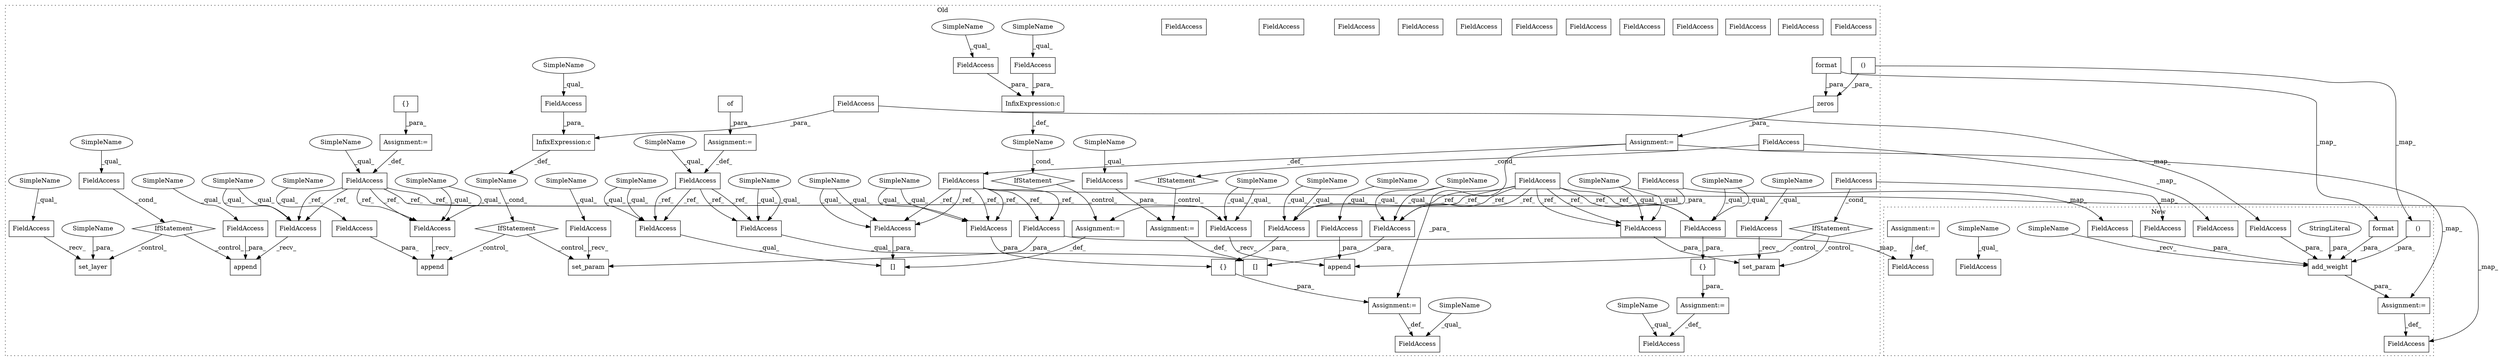 digraph G {
subgraph cluster0 {
1 [label="append" a="32" s="2647,2672" l="7,1" shape="box"];
3 [label="{}" a="4" s="2545" l="2" shape="box"];
4 [label="FieldAccess" a="22" s="2629" l="17" shape="box"];
5 [label="FieldAccess" a="22" s="2654" l="18" shape="box"];
6 [label="FieldAccess" a="22" s="3166" l="17" shape="box"];
9 [label="FieldAccess" a="22" s="2510" l="17" shape="box"];
10 [label="FieldAccess" a="22" s="2774" l="17" shape="box"];
11 [label="FieldAccess" a="22" s="2943" l="25" shape="box"];
12 [label="FieldAccess" a="22" s="2918" l="17" shape="box"];
13 [label="FieldAccess" a="22" s="2188" l="6" shape="box"];
14 [label="{}" a="4" s="2490,2497" l="1,1" shape="box"];
15 [label="FieldAccess" a="22" s="2614" l="6" shape="box"];
16 [label="FieldAccess" a="22" s="2450" l="22" shape="box"];
17 [label="FieldAccess" a="22" s="2585" l="18" shape="box"];
18 [label="set_param" a="32" s="2604,2620" l="10,1" shape="box"];
19 [label="FieldAccess" a="22" s="3101" l="9" shape="box"];
20 [label="FieldAccess" a="22" s="2491" l="6" shape="box"];
21 [label="FieldAccess" a="22" s="2414" l="6" shape="box"];
22 [label="FieldAccess" a="22" s="3060" l="6" shape="box"];
23 [label="Assignment:=" a="7" s="2527" l="1" shape="box"];
24 [label="Assignment:=" a="7" s="2472" l="1" shape="box"];
25 [label="append" a="32" s="2792,2817" l="7,1" shape="box"];
26 [label="IfStatement" a="25" s="2553,2575" l="4,2" shape="diamond"];
28 [label="FieldAccess" a="22" s="3016" l="17" shape="box"];
29 [label="IfStatement" a="25" s="3012,3033" l="4,2" shape="diamond"];
31 [label="FieldAccess" a="22" s="2730" l="18" shape="box"];
32 [label="set_param" a="32" s="2749,2765" l="10,1" shape="box"];
33 [label="FieldAccess" a="22" s="2981" l="16" shape="box"];
34 [label="FieldAccess" a="22" s="2834" l="25" shape="box"];
35 [label="FieldAccess" a="22" s="3068" l="17" shape="box"];
36 [label="FieldAccess" a="22" s="3043" l="16" shape="box"];
37 [label="[]" a="2" s="3043,3066" l="17,1" shape="box"];
38 [label="FieldAccess" a="22" s="3114" l="17" shape="box"];
39 [label="Assignment:=" a="7" s="3067" l="1" shape="box"];
40 [label="FieldAccess" a="22" s="2689" l="9" shape="box"];
41 [label="InfixExpression:c" a="27" s="3110" l="4" shape="box"];
42 [label="FieldAccess" a="22" s="2799" l="18" shape="box"];
43 [label="IfStatement" a="25" s="3097,3131" l="4,2" shape="diamond"];
44 [label="FieldAccess" a="22" s="2759" l="6" shape="box"];
47 [label="FieldAccess" a="22" s="2557" l="18" shape="box"];
49 [label="FieldAccess" a="22" s="2702" l="18" shape="box"];
51 [label="SimpleName" a="42" s="" l="" shape="ellipse"];
52 [label="Assignment:=" a="7" s="3165" l="1" shape="box"];
53 [label="InfixExpression:c" a="27" s="2698" l="4" shape="box"];
54 [label="SimpleName" a="42" s="" l="" shape="ellipse"];
55 [label="FieldAccess" a="22" s="2373" l="22" shape="box"];
56 [label="FieldAccess" a="22" s="3141" l="16" shape="box"];
57 [label="[]" a="2" s="3141,3164" l="17,1" shape="box"];
58 [label="{}" a="4" s="2413,2427" l="1,1" shape="box"];
59 [label="FieldAccess" a="22" s="2869" l="25" shape="box"];
60 [label="FieldAccess" a="22" s="3158" l="6" shape="box"];
61 [label="of" a="32" s="3002" l="4" shape="box"];
62 [label="set_layer" a="32" s="2895,2909" l="10,1" shape="box"];
63 [label="IfStatement" a="25" s="2830,2859" l="4,2" shape="diamond"];
64 [label="Assignment:=" a="7" s="2997" l="1" shape="box"];
65 [label="IfStatement" a="25" s="2685,2720" l="4,2" shape="diamond"];
66 [label="Assignment:=" a="7" s="2395" l="1" shape="box"];
67 [label="FieldAccess" a="22" s="2421" l="6" shape="box"];
69 [label="format" a="32" s="2347,2363" l="7,1" shape="box"];
70 [label="()" a="106" s="2300" l="38" shape="box"];
72 [label="zeros" a="32" s="2287,2364" l="13,1" shape="box"];
73 [label="append" a="32" s="2936,2968" l="7,1" shape="box"];
75 [label="FieldAccess" a="22" s="2272" l="6" shape="box"];
76 [label="Assignment:=" a="7" s="2278" l="1" shape="box"];
78 [label="FieldAccess" a="22" s="3043" l="16" shape="box"];
79 [label="FieldAccess" a="22" s="3141" l="16" shape="box"];
80 [label="FieldAccess" a="22" s="2414" l="6" shape="box"];
81 [label="FieldAccess" a="22" s="2614" l="6" shape="box"];
82 [label="FieldAccess" a="22" s="2491" l="6" shape="box"];
83 [label="FieldAccess" a="22" s="3060" l="6" shape="box"];
84 [label="SimpleName" a="42" s="3141" l="4" shape="ellipse"];
85 [label="SimpleName" a="42" s="3043" l="4" shape="ellipse"];
86 [label="SimpleName" a="42" s="2943" l="4" shape="ellipse"];
87 [label="SimpleName" a="42" s="2491" l="4" shape="ellipse"];
88 [label="SimpleName" a="42" s="3060" l="4" shape="ellipse"];
89 [label="SimpleName" a="42" s="2905" l="4" shape="ellipse"];
90 [label="SimpleName" a="42" s="2629" l="4" shape="ellipse"];
91 [label="SimpleName" a="42" s="2981" l="4" shape="ellipse"];
92 [label="SimpleName" a="42" s="2918" l="4" shape="ellipse"];
93 [label="SimpleName" a="42" s="2799" l="4" shape="ellipse"];
94 [label="SimpleName" a="42" s="2450" l="4" shape="ellipse"];
95 [label="SimpleName" a="42" s="2614" l="4" shape="ellipse"];
96 [label="SimpleName" a="42" s="2510" l="4" shape="ellipse"];
97 [label="SimpleName" a="42" s="2774" l="4" shape="ellipse"];
98 [label="SimpleName" a="42" s="3068" l="4" shape="ellipse"];
99 [label="SimpleName" a="42" s="2654" l="4" shape="ellipse"];
100 [label="SimpleName" a="42" s="3114" l="4" shape="ellipse"];
101 [label="SimpleName" a="42" s="2585" l="4" shape="ellipse"];
102 [label="SimpleName" a="42" s="3101" l="4" shape="ellipse"];
103 [label="SimpleName" a="42" s="2421" l="4" shape="ellipse"];
104 [label="SimpleName" a="42" s="2869" l="4" shape="ellipse"];
105 [label="SimpleName" a="42" s="2834" l="4" shape="ellipse"];
106 [label="SimpleName" a="42" s="2373" l="4" shape="ellipse"];
107 [label="SimpleName" a="42" s="2689" l="4" shape="ellipse"];
108 [label="SimpleName" a="42" s="3158" l="4" shape="ellipse"];
109 [label="SimpleName" a="42" s="2730" l="4" shape="ellipse"];
110 [label="SimpleName" a="42" s="2414" l="4" shape="ellipse"];
111 [label="FieldAccess" a="22" s="2421" l="6" shape="box"];
112 [label="FieldAccess" a="22" s="3158" l="6" shape="box"];
113 [label="FieldAccess" a="22" s="2759" l="6" shape="box"];
114 [label="FieldAccess" a="22" s="2918" l="17" shape="box"];
115 [label="FieldAccess" a="22" s="2629" l="17" shape="box"];
116 [label="FieldAccess" a="22" s="2774" l="17" shape="box"];
label = "Old";
style="dotted";
}
subgraph cluster1 {
2 [label="add_weight" a="32" s="2337,2463" l="18,1" shape="box"];
7 [label="FieldAccess" a="22" s="2446" l="17" shape="box"];
8 [label="FieldAccess" a="22" s="2224" l="9" shape="box"];
27 [label="FieldAccess" a="22" s="2278" l="17" shape="box"];
30 [label="StringLiteral" a="45" s="2395" l="6" shape="ellipse"];
45 [label="FieldAccess" a="22" s="2486" l="6" shape="box"];
46 [label="Assignment:=" a="7" s="2492" l="1" shape="box"];
48 [label="FieldAccess" a="22" s="2259" l="18" shape="box"];
50 [label="FieldAccess" a="22" s="2427" l="18" shape="box"];
68 [label="format" a="32" s="2409,2425" l="7,1" shape="box"];
71 [label="()" a="106" s="2355" l="38" shape="box"];
74 [label="FieldAccess" a="22" s="2325" l="6" shape="box"];
77 [label="Assignment:=" a="7" s="2331" l="1" shape="box"];
117 [label="SimpleName" a="42" s="2224" l="4" shape="ellipse"];
118 [label="SimpleName" a="42" s="2332" l="4" shape="ellipse"];
label = "New";
style="dotted";
}
2 -> 77 [label="_para_"];
3 -> 23 [label="_para_"];
5 -> 1 [label="_para_"];
6 -> 7 [label="_map_"];
6 -> 52 [label="_para_"];
7 -> 2 [label="_para_"];
9 -> 114 [label="_ref_"];
9 -> 116 [label="_ref_"];
9 -> 116 [label="_ref_"];
9 -> 114 [label="_ref_"];
9 -> 115 [label="_ref_"];
9 -> 115 [label="_ref_"];
11 -> 73 [label="_para_"];
13 -> 82 [label="_ref_"];
13 -> 81 [label="_ref_"];
13 -> 80 [label="_ref_"];
13 -> 82 [label="_ref_"];
13 -> 83 [label="_ref_"];
13 -> 80 [label="_ref_"];
13 -> 83 [label="_ref_"];
13 -> 81 [label="_ref_"];
14 -> 24 [label="_para_"];
17 -> 18 [label="_recv_"];
19 -> 41 [label="_para_"];
23 -> 9 [label="_def_"];
24 -> 16 [label="_def_"];
26 -> 18 [label="_control_"];
26 -> 1 [label="_control_"];
28 -> 29 [label="_cond_"];
28 -> 27 [label="_map_"];
29 -> 39 [label="_control_"];
30 -> 2 [label="_para_"];
31 -> 32 [label="_recv_"];
33 -> 79 [label="_ref_"];
33 -> 79 [label="_ref_"];
33 -> 78 [label="_ref_"];
33 -> 78 [label="_ref_"];
34 -> 63 [label="_cond_"];
35 -> 39 [label="_para_"];
38 -> 41 [label="_para_"];
39 -> 37 [label="_def_"];
40 -> 53 [label="_para_"];
41 -> 51 [label="_def_"];
42 -> 25 [label="_para_"];
43 -> 52 [label="_control_"];
46 -> 45 [label="_def_"];
47 -> 48 [label="_map_"];
47 -> 26 [label="_cond_"];
49 -> 53 [label="_para_"];
49 -> 50 [label="_map_"];
50 -> 2 [label="_para_"];
51 -> 43 [label="_cond_"];
52 -> 57 [label="_def_"];
53 -> 54 [label="_def_"];
54 -> 65 [label="_cond_"];
58 -> 66 [label="_para_"];
59 -> 62 [label="_recv_"];
61 -> 64 [label="_para_"];
63 -> 73 [label="_control_"];
63 -> 62 [label="_control_"];
64 -> 33 [label="_def_"];
65 -> 25 [label="_control_"];
65 -> 32 [label="_control_"];
66 -> 55 [label="_def_"];
68 -> 2 [label="_para_"];
69 -> 68 [label="_map_"];
69 -> 72 [label="_para_"];
70 -> 72 [label="_para_"];
70 -> 71 [label="_map_"];
71 -> 2 [label="_para_"];
72 -> 76 [label="_para_"];
75 -> 74 [label="_map_"];
75 -> 112 [label="_ref_"];
75 -> 113 [label="_ref_"];
75 -> 113 [label="_ref_"];
75 -> 112 [label="_ref_"];
75 -> 111 [label="_ref_"];
75 -> 111 [label="_ref_"];
76 -> 75 [label="_def_"];
76 -> 77 [label="_map_"];
76 -> 66 [label="_para_"];
77 -> 74 [label="_def_"];
78 -> 37 [label="_qual_"];
79 -> 57 [label="_qual_"];
80 -> 58 [label="_para_"];
81 -> 18 [label="_para_"];
82 -> 14 [label="_para_"];
83 -> 37 [label="_para_"];
84 -> 79 [label="_qual_"];
84 -> 79 [label="_qual_"];
85 -> 78 [label="_qual_"];
85 -> 78 [label="_qual_"];
86 -> 11 [label="_qual_"];
87 -> 82 [label="_qual_"];
87 -> 82 [label="_qual_"];
88 -> 83 [label="_qual_"];
88 -> 83 [label="_qual_"];
89 -> 62 [label="_para_"];
90 -> 115 [label="_qual_"];
90 -> 115 [label="_qual_"];
91 -> 33 [label="_qual_"];
92 -> 114 [label="_qual_"];
92 -> 114 [label="_qual_"];
93 -> 42 [label="_qual_"];
94 -> 16 [label="_qual_"];
95 -> 81 [label="_qual_"];
95 -> 81 [label="_qual_"];
96 -> 9 [label="_qual_"];
97 -> 116 [label="_qual_"];
97 -> 116 [label="_qual_"];
98 -> 35 [label="_qual_"];
99 -> 5 [label="_qual_"];
100 -> 38 [label="_qual_"];
101 -> 17 [label="_qual_"];
102 -> 19 [label="_qual_"];
103 -> 111 [label="_qual_"];
103 -> 111 [label="_qual_"];
104 -> 59 [label="_qual_"];
105 -> 34 [label="_qual_"];
106 -> 55 [label="_qual_"];
107 -> 40 [label="_qual_"];
108 -> 112 [label="_qual_"];
108 -> 112 [label="_qual_"];
109 -> 31 [label="_qual_"];
110 -> 80 [label="_qual_"];
110 -> 80 [label="_qual_"];
111 -> 58 [label="_para_"];
112 -> 57 [label="_para_"];
113 -> 45 [label="_map_"];
113 -> 32 [label="_para_"];
114 -> 73 [label="_recv_"];
115 -> 1 [label="_recv_"];
116 -> 25 [label="_recv_"];
117 -> 8 [label="_qual_"];
118 -> 2 [label="_recv_"];
}
